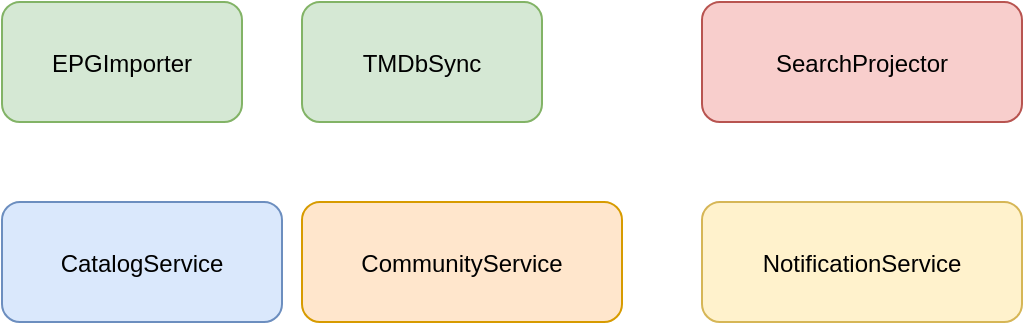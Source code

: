 <mxfile>
  <diagram id="component" name="C4 - Component">
    <mxGraphModel>
      <root>
        <mxCell id="0"/>
        <mxCell id="1" parent="0"/>

        <!-- Components -->
        <mxCell id="epg" value="EPGImporter" style="shape=rectangle;rounded=1;fillColor=#d5e8d4;strokeColor=#82b366;" vertex="1" parent="1">
          <mxGeometry x="100" y="100" width="120" height="60" as="geometry"/>
        </mxCell>
        <mxCell id="tmdb" value="TMDbSync" style="shape=rectangle;rounded=1;fillColor=#d5e8d4;strokeColor=#82b366;" vertex="1" parent="1">
          <mxGeometry x="250" y="100" width="120" height="60" as="geometry"/>
        </mxCell>
        <mxCell id="catalog" value="CatalogService" style="shape=rectangle;rounded=1;fillColor=#dae8fc;strokeColor=#6c8ebf;" vertex="1" parent="1">
          <mxGeometry x="100" y="200" width="140" height="60" as="geometry"/>
        </mxCell>
        <mxCell id="community" value="CommunityService" style="shape=rectangle;rounded=1;fillColor=#ffe6cc;strokeColor=#d79b00;" vertex="1" parent="1">
          <mxGeometry x="250" y="200" width="160" height="60" as="geometry"/>
        </mxCell>
        <mxCell id="searchproj" value="SearchProjector" style="shape=rectangle;rounded=1;fillColor=#f8cecc;strokeColor=#b85450;" vertex="1" parent="1">
          <mxGeometry x="450" y="100" width="160" height="60" as="geometry"/>
        </mxCell>
        <mxCell id="notif" value="NotificationService" style="shape=rectangle;rounded=1;fillColor=#fff2cc;strokeColor=#d6b656;" vertex="1" parent="1">
          <mxGeometry x="450" y="200" width="160" height="60" as="geometry"/>
        </mxCell>
        <mxCell id="auth" value="Auth & RBAC" style="shape=rectangle;rounded=1;fillColor=#f5f5f5;strokeColor=#666666;" vertex="1" parent="1">
          <mxGeometry x="100" y="300" width="140" height="60" as="geometry"/>
        </mxCell>
        <mxCell id="adminapi" value="Admin API" style="shape=rectangle;rounded=1;fillColor=#dae8fc;strokeColor=#6c8ebf;" vertex="1" parent="1">
          <mxGeometry x="250" y="300" width="120" height="60" as="geometry"/>
        </mxCell>
        <mxCell id="publicapi" value="Public API" style="shape=rectangle;rounded=1;fillColor=#dae8fc;strokeColor=#6c8ebf;" vertex="1" parent="1">
          <mxGeometry x="400" y="300" width="120" height="60" as="geometry"/>
        </mxCell>

        <!-- Connections -->
        <mxCell id="edge1" edge="1" source="epg" target="catalog" parent="1"/>
        <mxCell id="edge2" edge="1" source="tmdb" target="catalog" parent="1"/>
        <mxCell id="edge3" edge="1" source="catalog" target="searchproj" parent="1"/>
        <mxCell id="edge4" edge="1" source="community" target="notif" parent="1"/>
        <mxCell id="edge5" edge="1" source="auth" target="adminapi" parent="1"/>
        <mxCell id="edge6" edge="1" source="auth" target="publicapi" parent="1"/>
      </root>
    </mxGraphModel>
  </diagram>
</mxfile>
